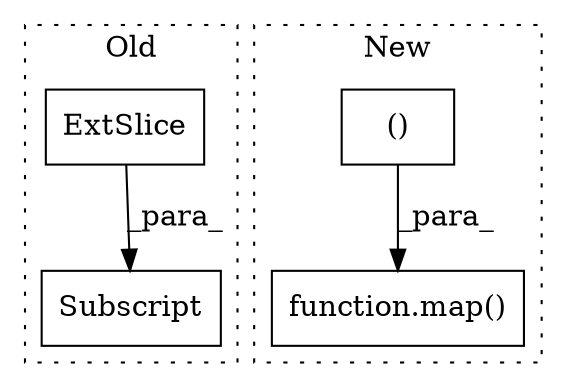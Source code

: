 digraph G {
subgraph cluster0 {
1 [label="ExtSlice" a="85" s="2056" l="6" shape="box"];
3 [label="Subscript" a="63" s="2056,0" l="27,0" shape="box"];
label = "Old";
style="dotted";
}
subgraph cluster1 {
2 [label="function.map()" a="75" s="2019,2084" l="4,1" shape="box"];
4 [label="()" a="54" s="2077" l="6" shape="box"];
label = "New";
style="dotted";
}
1 -> 3 [label="_para_"];
4 -> 2 [label="_para_"];
}